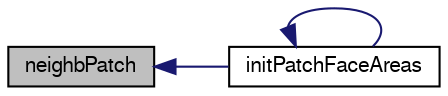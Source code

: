 digraph "neighbPatch"
{
  bgcolor="transparent";
  edge [fontname="FreeSans",fontsize="10",labelfontname="FreeSans",labelfontsize="10"];
  node [fontname="FreeSans",fontsize="10",shape=record];
  rankdir="LR";
  Node1 [label="neighbPatch",height=0.2,width=0.4,color="black", fillcolor="grey75", style="filled" fontcolor="black"];
  Node1 -> Node2 [dir="back",color="midnightblue",fontsize="10",style="solid",fontname="FreeSans"];
  Node2 [label="initPatchFaceAreas",height=0.2,width=0.4,color="black",URL="$a00443.html#aa57676fa04a2dc3f3b97dffe3fa437a8",tooltip="Initialise patch face areas. "];
  Node2 -> Node2 [dir="back",color="midnightblue",fontsize="10",style="solid",fontname="FreeSans"];
}
